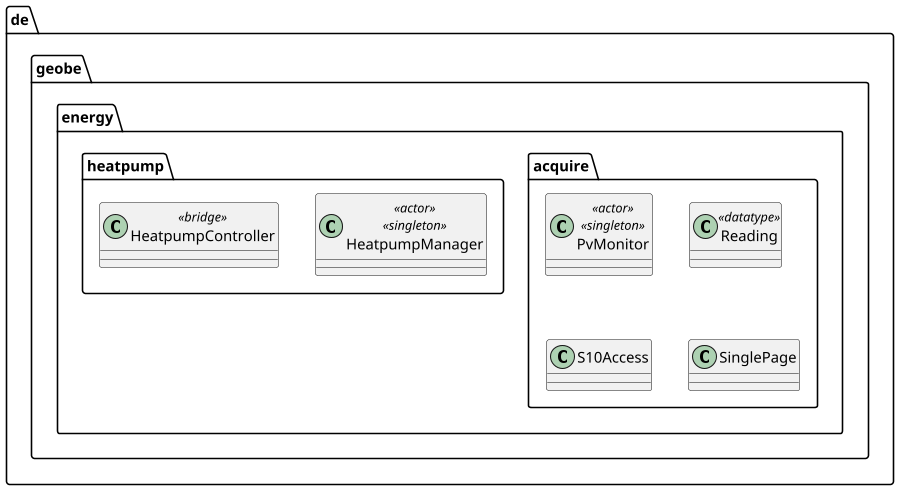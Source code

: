 @startuml
scale 900 width
'https://plantuml.com/class-diagram
package de.geobe.energy {
    package acquire {
        class PvMonitor <<actor>><<singleton>>{}
        class Reading <<datatype>>{}
        class S10Access{}
        class SinglePage{}
    }
}

package de.geobe.energy.heatpump{
    class HeatpumpManager <<actor>><<singleton>>{}
    class HeatpumpController <<bridge>>
}

@enduml